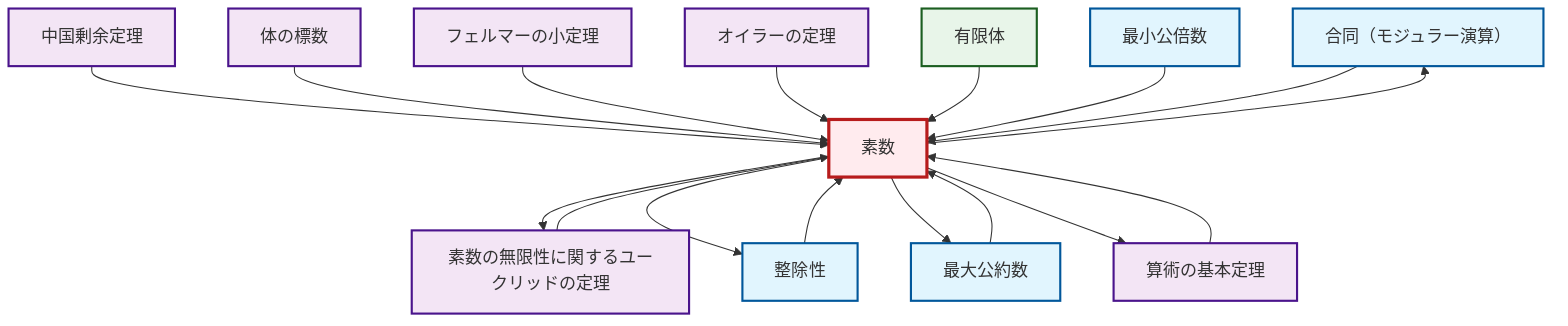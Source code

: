 graph TD
    classDef definition fill:#e1f5fe,stroke:#01579b,stroke-width:2px
    classDef theorem fill:#f3e5f5,stroke:#4a148c,stroke-width:2px
    classDef axiom fill:#fff3e0,stroke:#e65100,stroke-width:2px
    classDef example fill:#e8f5e9,stroke:#1b5e20,stroke-width:2px
    classDef current fill:#ffebee,stroke:#b71c1c,stroke-width:3px
    def-congruence["合同（モジュラー演算）"]:::definition
    thm-euclid-infinitude-primes["素数の無限性に関するユークリッドの定理"]:::theorem
    def-lcm["最小公倍数"]:::definition
    thm-fermat-little["フェルマーの小定理"]:::theorem
    def-prime["素数"]:::definition
    thm-chinese-remainder["中国剰余定理"]:::theorem
    def-divisibility["整除性"]:::definition
    def-gcd["最大公約数"]:::definition
    thm-fundamental-arithmetic["算術の基本定理"]:::theorem
    thm-field-characteristic["体の標数"]:::theorem
    ex-finite-field["有限体"]:::example
    thm-euler["オイラーの定理"]:::theorem
    thm-chinese-remainder --> def-prime
    def-divisibility --> def-prime
    thm-field-characteristic --> def-prime
    thm-fermat-little --> def-prime
    def-prime --> thm-euclid-infinitude-primes
    thm-euler --> def-prime
    ex-finite-field --> def-prime
    def-lcm --> def-prime
    def-prime --> def-congruence
    def-prime --> def-divisibility
    def-prime --> def-gcd
    def-prime --> thm-fundamental-arithmetic
    thm-fundamental-arithmetic --> def-prime
    thm-euclid-infinitude-primes --> def-prime
    def-gcd --> def-prime
    def-congruence --> def-prime
    class def-prime current